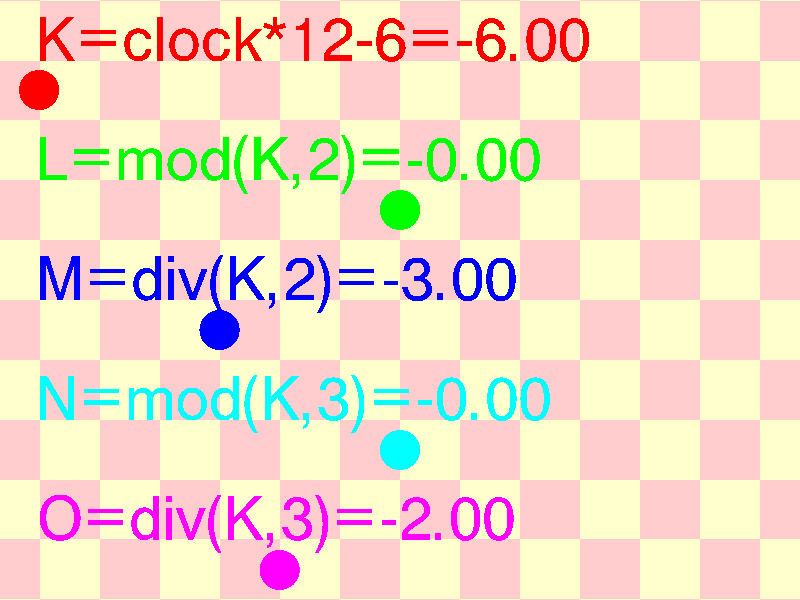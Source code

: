 // Persistence Of Vision raytracer version 3.5 sample file.
// Demonstrates various new float math functions.
// Animate this scene with clock values +ki0.0 to +kf1.0

global_settings { assumed_gamma 2.2 }

#declare K = clock*12-6;
#declare L = mod(K,2);
#declare M = div(K,2);
#declare N = mod(K,3);
#declare Oh = div(K,3);

#include "colors.inc"

#declare Rad=1/3;
#declare TFudge=<-6,0,0.2>;
#declare Font="cyrvetic.ttf"

camera {
   location  <0, 0, -120>
   direction <0, 0,  12>
   look_at   <0, 0,   0>
}

light_source { <5000, 10000, -20000> color White}
plane { z, Rad hollow on pigment {checker color rgb <1,.8,.8> color rgb <1,1,.8>} }

union{
 text{ttf Font concat("K=clock*12-6=",str(K,0,2)),0.1,0 translate TFudge}
 sphere {<K,-0.5,0>,Rad}
 pigment{Red} translate 4*y
}

union{
 text{ttf Font concat("L=mod(K,2)=",str(L,0,2)),0.1,0 translate TFudge}
 sphere {<L,-0.5,0>,Rad}
 pigment{Green} translate 2*y
}

union{
 text{ttf Font concat("M=div(K,2)=",str(M,0,2)),0.1,0 translate TFudge}
 sphere {<M,-0.5,0>,Rad}
 pigment{Blue} translate 0*y
}

union{
 text{ttf Font concat("N=mod(K,3)=",str(N,0,2)),0.1,0 translate TFudge}
 sphere {<N,-0.5,0>,Rad}
 pigment{Cyan} translate -2*y
}

union{
 text{ttf Font concat("O=div(K,3)=",str(Oh,0,2)),0.1,0 translate TFudge}
 sphere {<Oh,-0.5,0>,Rad}
 pigment{Magenta} translate -4*y
}
